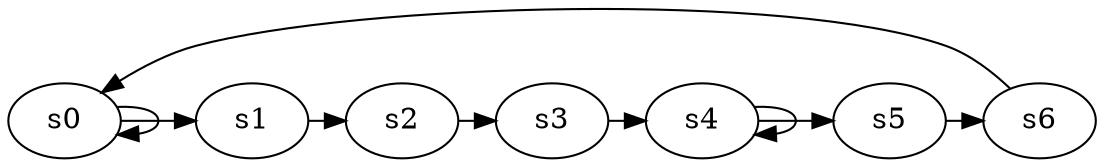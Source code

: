 digraph game_0557_cycle_7 {
    s0 [name="s0", player=1];
    s1 [name="s1", player=0, target=1];
    s2 [name="s2", player=1, target=1];
    s3 [name="s3", player=1];
    s4 [name="s4", player=1, target=1];
    s5 [name="s5", player=1, target=1];
    s6 [name="s6", player=0];

    s0 -> s1 [constraint="time == 3 || time == 10 || time == 18"];
    s1 -> s2 [constraint="time % 3 == 1"];
    s2 -> s3 [constraint="time == 4 || time == 8 || time == 14 || time == 22"];
    s3 -> s4 [constraint="time % 3 == 1"];
    s4 -> s5 [constraint="!(time % 5 == 0)"];
    s5 -> s6 [constraint="time % 4 == 2 || time % 4 == 1"];
    s6 -> s0 [constraint="time % 3 == 0 && !(time % 3 == 0)"];
    s0 -> s0 [constraint="time % 2 == 0"];
    s4 -> s4 [constraint="time % 2 == 0"];
}
